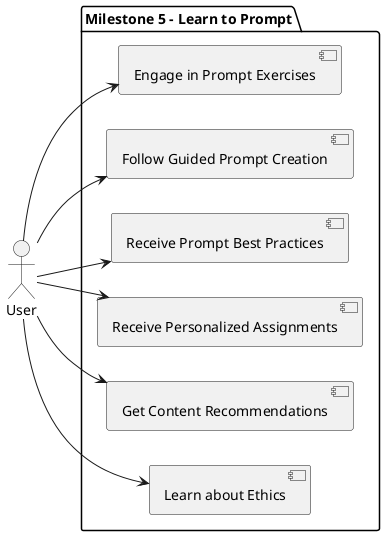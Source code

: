 @startuml
left to right direction

actor User as User

package "Milestone 5 - Learn to Prompt" {
    [Engage in Prompt Exercises] as UC5_1
    [Follow Guided Prompt Creation] as UC5_2
    [Receive Prompt Best Practices] as UC5_3
    [Receive Personalized Assignments] as UC5_5
    [Get Content Recommendations] as UC5_6
    [Learn about Ethics] as UC5_7
}

User --> UC5_1
User --> UC5_2
User --> UC5_3
User --> UC5_5
User --> UC5_6
User --> UC5_7

@enduml
